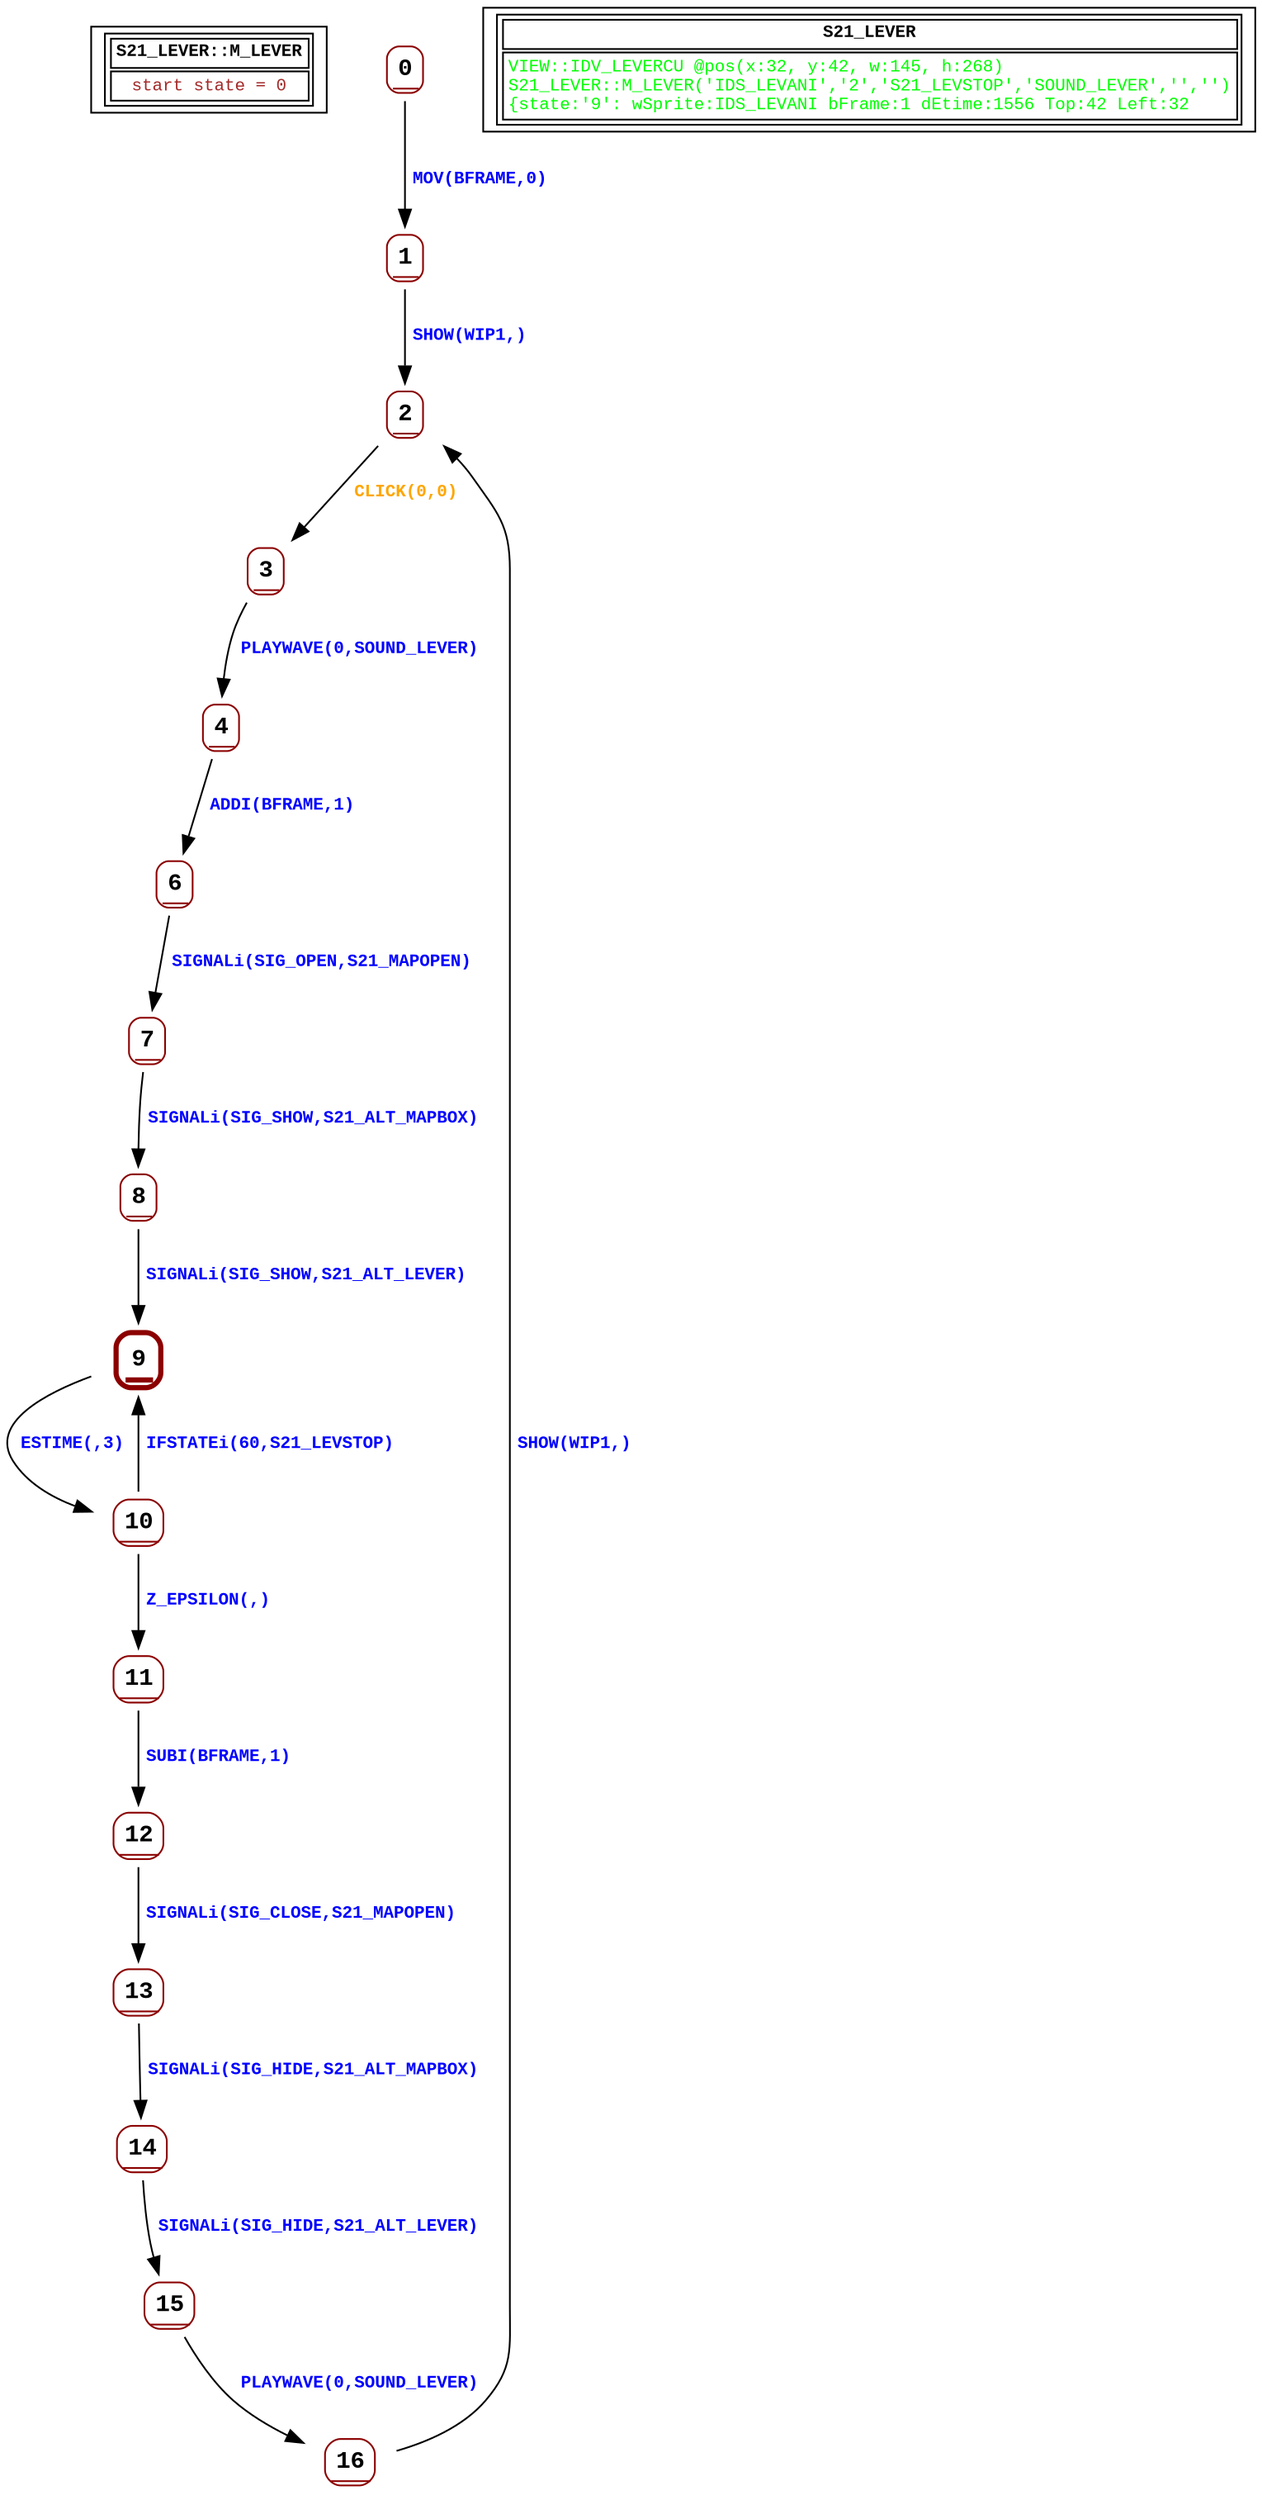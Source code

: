 digraph Automaton {
 fontname="Courier New"
	node [shape=oval, fontname="Courier New"];
	filename[shape = record, fontsize=10, label=< <table border="1"><tr><td><b>S21_LEVER::M_LEVER<br align="left"/></b></td></tr>
<tr><td><font point-size="10" color ="brown">start state = 0<br align="left"/></font></td></tr></table>>
];
	0[shape = none, fontsize=14, label=< <table border="1" color="darkred" style="rounded"><tr><td sides="b"><b>0<br align="left"/></b></td></tr>
</table>>];
"0" -> "1" [fontcolor=blue,fontsize=10,fontname="Courier New", label=< <table border="0"><tr><td><b>MOV(BFRAME,0)<br align="left"/></b></td></tr>
</table>>
];
	1[shape = none, fontsize=14, label=< <table border="1" color="darkred" style="rounded"><tr><td sides="b"><b>1<br align="left"/></b></td></tr>
</table>>];
"1" -> "2" [fontcolor=blue,fontsize=10,fontname="Courier New", label=< <table border="0"><tr><td><b>SHOW(WIP1,)<br align="left"/></b></td></tr>
</table>>
];
	10[shape = none, fontsize=14, label=< <table border="1" color="darkred" style="rounded"><tr><td sides="b"><b>10<br align="left"/></b></td></tr>
</table>>];
"10" -> "9" [fontcolor=blue,fontsize=10,fontname="Courier New", label=< <table border="0"><tr><td><b>IFSTATEi(60,S21_LEVSTOP)<br align="left"/></b></td></tr>
</table>>
];
"10" -> "11" [fontcolor=blue,fontsize=10,fontname="Courier New", label=< <table border="0"><tr><td><b>Z_EPSILON(,)<br align="left"/></b></td></tr>
</table>>
];
	11[shape = none, fontsize=14, label=< <table border="1" color="darkred" style="rounded"><tr><td sides="b"><b>11<br align="left"/></b></td></tr>
</table>>];
"11" -> "12" [fontcolor=blue,fontsize=10,fontname="Courier New", label=< <table border="0"><tr><td><b>SUBI(BFRAME,1)<br align="left"/></b></td></tr>
</table>>
];
	12[shape = none, fontsize=14, label=< <table border="1" color="darkred" style="rounded"><tr><td sides="b"><b>12<br align="left"/></b></td></tr>
</table>>];
"12" -> "13" [fontcolor=blue,fontsize=10,fontname="Courier New", label=< <table border="0"><tr><td><b>SIGNALi(SIG_CLOSE,S21_MAPOPEN)<br align="left"/></b></td></tr>
</table>>
];
	13[shape = none, fontsize=14, label=< <table border="1" color="darkred" style="rounded"><tr><td sides="b"><b>13<br align="left"/></b></td></tr>
</table>>];
"13" -> "14" [fontcolor=blue,fontsize=10,fontname="Courier New", label=< <table border="0"><tr><td><b>SIGNALi(SIG_HIDE,S21_ALT_MAPBOX)<br align="left"/></b></td></tr>
</table>>
];
	14[shape = none, fontsize=14, label=< <table border="1" color="darkred" style="rounded"><tr><td sides="b"><b>14<br align="left"/></b></td></tr>
</table>>];
"14" -> "15" [fontcolor=blue,fontsize=10,fontname="Courier New", label=< <table border="0"><tr><td><b>SIGNALi(SIG_HIDE,S21_ALT_LEVER)<br align="left"/></b></td></tr>
</table>>
];
	15[shape = none, fontsize=14, label=< <table border="1" color="darkred" style="rounded"><tr><td sides="b"><b>15<br align="left"/></b></td></tr>
</table>>];
"15" -> "16" [fontcolor=blue,fontsize=10,fontname="Courier New", label=< <table border="0"><tr><td><b>PLAYWAVE(0,SOUND_LEVER)<br align="left"/></b></td></tr>
</table>>
];
	16[shape = none, fontsize=14, label=< <table border="1" color="darkred" style="rounded"><tr><td sides="b"><b>16<br align="left"/></b></td></tr>
</table>>];
"16" -> "2" [fontcolor=blue,fontsize=10,fontname="Courier New", label=< <table border="0"><tr><td><b>SHOW(WIP1,)<br align="left"/></b></td></tr>
</table>>
];
	2[shape = none, fontsize=14, label=< <table border="1" color="darkred" style="rounded"><tr><td sides="b"><b>2<br align="left"/></b></td></tr>
</table>>];
"2" -> "3" [fontcolor=orange,fontsize=10,fontname="Courier New", label=< <table border="0"><tr><td><b>CLICK(0,0)<br align="left"/></b></td></tr>
</table>>
];
	3[shape = none, fontsize=14, label=< <table border="1" color="darkred" style="rounded"><tr><td sides="b"><b>3<br align="left"/></b></td></tr>
</table>>];
"3" -> "4" [fontcolor=blue,fontsize=10,fontname="Courier New", label=< <table border="0"><tr><td><b>PLAYWAVE(0,SOUND_LEVER)<br align="left"/></b></td></tr>
</table>>
];
	4[shape = none, fontsize=14, label=< <table border="1" color="darkred" style="rounded"><tr><td sides="b"><b>4<br align="left"/></b></td></tr>
</table>>];
"4" -> "6" [fontcolor=blue,fontsize=10,fontname="Courier New", label=< <table border="0"><tr><td><b>ADDI(BFRAME,1)<br align="left"/></b></td></tr>
</table>>
];
	6[shape = none, fontsize=14, label=< <table border="1" color="darkred" style="rounded"><tr><td sides="b"><b>6<br align="left"/></b></td></tr>
</table>>];
"6" -> "7" [fontcolor=blue,fontsize=10,fontname="Courier New", label=< <table border="0"><tr><td><b>SIGNALi(SIG_OPEN,S21_MAPOPEN)<br align="left"/></b></td></tr>
</table>>
];
	7[shape = none, fontsize=14, label=< <table border="1" color="darkred" style="rounded"><tr><td sides="b"><b>7<br align="left"/></b></td></tr>
</table>>];
"7" -> "8" [fontcolor=blue,fontsize=10,fontname="Courier New", label=< <table border="0"><tr><td><b>SIGNALi(SIG_SHOW,S21_ALT_MAPBOX)<br align="left"/></b></td></tr>
</table>>
];
	8[shape = none, fontsize=14, label=< <table border="1" color="darkred" style="rounded"><tr><td sides="b"><b>8<br align="left"/></b></td></tr>
</table>>];
"8" -> "9" [fontcolor=blue,fontsize=10,fontname="Courier New", label=< <table border="0"><tr><td><b>SIGNALi(SIG_SHOW,S21_ALT_LEVER)<br align="left"/></b></td></tr>
</table>>
];
	9[shape = none, fontsize=14, label=< <table border="3" color="darkred" style="rounded"><tr><td sides="b"><b>9<br align="left"/></b></td></tr>
</table>>];
"9" -> "10" [fontcolor=blue,fontsize=10,fontname="Courier New", label=< <table border="0"><tr><td><b>ESTIME(,3)<br align="left"/></b></td></tr>
</table>>
];
	status[shape = record, fontsize=10, label=< <table border="1"><tr><td><b>S21_LEVER<br align="left"/></b></td></tr>
<tr><td><font point-size="10" color ="green">VIEW::IDV_LEVERCU @pos(x:32, y:42, w:145, h:268)<br align="left"/>S21_LEVER::M_LEVER(&apos;IDS_LEVANI&apos;,&apos;2&apos;,&apos;S21_LEVSTOP&apos;,&apos;SOUND_LEVER&apos;,&apos;&apos;,&apos;&apos;)<br align="left"/>			&#123;state:&apos;9&apos;: wSprite:IDS_LEVANI bFrame:1 dEtime:1556 Top:42 Left:32<br align="left"/></font></td></tr></table>>
];
}
